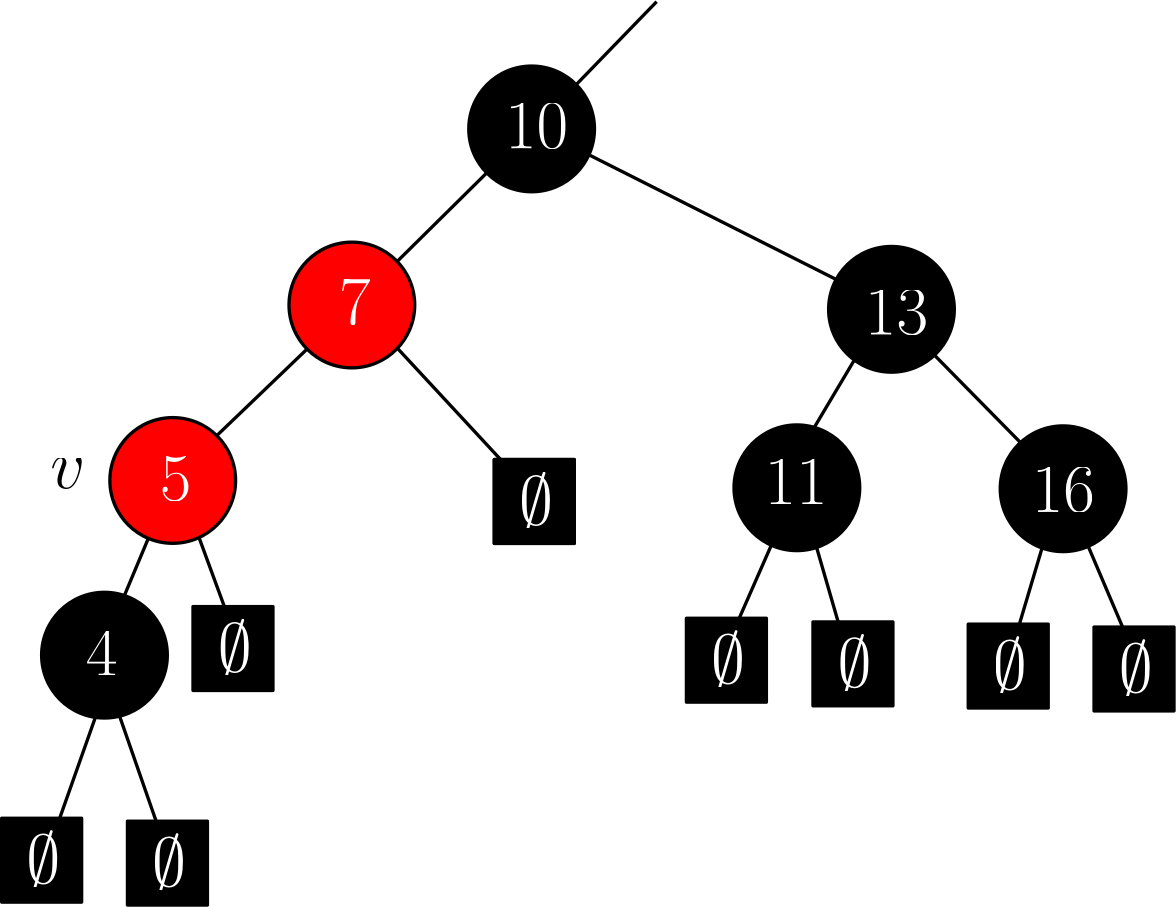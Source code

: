 <?xml version="1.0"?>
<!DOCTYPE ipe SYSTEM "ipe.dtd">
<ipe version="70218" creator="Ipe 7.2.25">
<info created="D:20220620084021" modified="D:20220620132522"/>
<ipestyle name="basic">
<symbol name="arrow/arc(spx)">
<path stroke="sym-stroke" fill="sym-stroke" pen="sym-pen">
0 0 m
-1 0.333 l
-1 -0.333 l
h
</path>
</symbol>
<symbol name="arrow/farc(spx)">
<path stroke="sym-stroke" fill="white" pen="sym-pen">
0 0 m
-1 0.333 l
-1 -0.333 l
h
</path>
</symbol>
<symbol name="arrow/ptarc(spx)">
<path stroke="sym-stroke" fill="sym-stroke" pen="sym-pen">
0 0 m
-1 0.333 l
-0.8 0 l
-1 -0.333 l
h
</path>
</symbol>
<symbol name="arrow/fptarc(spx)">
<path stroke="sym-stroke" fill="white" pen="sym-pen">
0 0 m
-1 0.333 l
-0.8 0 l
-1 -0.333 l
h
</path>
</symbol>
<symbol name="mark/circle(sx)" transformations="translations">
<path fill="sym-stroke">
0.6 0 0 0.6 0 0 e
0.4 0 0 0.4 0 0 e
</path>
</symbol>
<symbol name="mark/disk(sx)" transformations="translations">
<path fill="sym-stroke">
0.6 0 0 0.6 0 0 e
</path>
</symbol>
<symbol name="mark/fdisk(sfx)" transformations="translations">
<group>
<path fill="sym-fill">
0.5 0 0 0.5 0 0 e
</path>
<path fill="sym-stroke" fillrule="eofill">
0.6 0 0 0.6 0 0 e
0.4 0 0 0.4 0 0 e
</path>
</group>
</symbol>
<symbol name="mark/box(sx)" transformations="translations">
<path fill="sym-stroke" fillrule="eofill">
-0.6 -0.6 m
0.6 -0.6 l
0.6 0.6 l
-0.6 0.6 l
h
-0.4 -0.4 m
0.4 -0.4 l
0.4 0.4 l
-0.4 0.4 l
h
</path>
</symbol>
<symbol name="mark/square(sx)" transformations="translations">
<path fill="sym-stroke">
-0.6 -0.6 m
0.6 -0.6 l
0.6 0.6 l
-0.6 0.6 l
h
</path>
</symbol>
<symbol name="mark/fsquare(sfx)" transformations="translations">
<group>
<path fill="sym-fill">
-0.5 -0.5 m
0.5 -0.5 l
0.5 0.5 l
-0.5 0.5 l
h
</path>
<path fill="sym-stroke" fillrule="eofill">
-0.6 -0.6 m
0.6 -0.6 l
0.6 0.6 l
-0.6 0.6 l
h
-0.4 -0.4 m
0.4 -0.4 l
0.4 0.4 l
-0.4 0.4 l
h
</path>
</group>
</symbol>
<symbol name="mark/cross(sx)" transformations="translations">
<group>
<path fill="sym-stroke">
-0.43 -0.57 m
0.57 0.43 l
0.43 0.57 l
-0.57 -0.43 l
h
</path>
<path fill="sym-stroke">
-0.43 0.57 m
0.57 -0.43 l
0.43 -0.57 l
-0.57 0.43 l
h
</path>
</group>
</symbol>
<symbol name="arrow/fnormal(spx)">
<path stroke="sym-stroke" fill="white" pen="sym-pen">
0 0 m
-1 0.333 l
-1 -0.333 l
h
</path>
</symbol>
<symbol name="arrow/pointed(spx)">
<path stroke="sym-stroke" fill="sym-stroke" pen="sym-pen">
0 0 m
-1 0.333 l
-0.8 0 l
-1 -0.333 l
h
</path>
</symbol>
<symbol name="arrow/fpointed(spx)">
<path stroke="sym-stroke" fill="white" pen="sym-pen">
0 0 m
-1 0.333 l
-0.8 0 l
-1 -0.333 l
h
</path>
</symbol>
<symbol name="arrow/linear(spx)">
<path stroke="sym-stroke" pen="sym-pen">
-1 0.333 m
0 0 l
-1 -0.333 l
</path>
</symbol>
<symbol name="arrow/fdouble(spx)">
<path stroke="sym-stroke" fill="white" pen="sym-pen">
0 0 m
-1 0.333 l
-1 -0.333 l
h
-1 0 m
-2 0.333 l
-2 -0.333 l
h
</path>
</symbol>
<symbol name="arrow/double(spx)">
<path stroke="sym-stroke" fill="sym-stroke" pen="sym-pen">
0 0 m
-1 0.333 l
-1 -0.333 l
h
-1 0 m
-2 0.333 l
-2 -0.333 l
h
</path>
</symbol>
<symbol name="arrow/mid-normal(spx)">
<path stroke="sym-stroke" fill="sym-stroke" pen="sym-pen">
0.5 0 m
-0.5 0.333 l
-0.5 -0.333 l
h
</path>
</symbol>
<symbol name="arrow/mid-fnormal(spx)">
<path stroke="sym-stroke" fill="white" pen="sym-pen">
0.5 0 m
-0.5 0.333 l
-0.5 -0.333 l
h
</path>
</symbol>
<symbol name="arrow/mid-pointed(spx)">
<path stroke="sym-stroke" fill="sym-stroke" pen="sym-pen">
0.5 0 m
-0.5 0.333 l
-0.3 0 l
-0.5 -0.333 l
h
</path>
</symbol>
<symbol name="arrow/mid-fpointed(spx)">
<path stroke="sym-stroke" fill="white" pen="sym-pen">
0.5 0 m
-0.5 0.333 l
-0.3 0 l
-0.5 -0.333 l
h
</path>
</symbol>
<symbol name="arrow/mid-double(spx)">
<path stroke="sym-stroke" fill="sym-stroke" pen="sym-pen">
1 0 m
0 0.333 l
0 -0.333 l
h
0 0 m
-1 0.333 l
-1 -0.333 l
h
</path>
</symbol>
<symbol name="arrow/mid-fdouble(spx)">
<path stroke="sym-stroke" fill="white" pen="sym-pen">
1 0 m
0 0.333 l
0 -0.333 l
h
0 0 m
-1 0.333 l
-1 -0.333 l
h
</path>
</symbol>
<anglesize name="22.5 deg" value="22.5"/>
<anglesize name="30 deg" value="30"/>
<anglesize name="45 deg" value="45"/>
<anglesize name="60 deg" value="60"/>
<anglesize name="90 deg" value="90"/>
<arrowsize name="large" value="10"/>
<arrowsize name="small" value="5"/>
<arrowsize name="tiny" value="3"/>
<color name="blue" value="0 0 1"/>
<color name="brown" value="0.647 0.165 0.165"/>
<color name="darkblue" value="0 0 0.545"/>
<color name="darkcyan" value="0 0.545 0.545"/>
<color name="darkgray" value="0.663"/>
<color name="darkgreen" value="0 0.392 0"/>
<color name="darkmagenta" value="0.545 0 0.545"/>
<color name="darkorange" value="1 0.549 0"/>
<color name="darkred" value="0.545 0 0"/>
<color name="gold" value="1 0.843 0"/>
<color name="gray" value="0.745"/>
<color name="green" value="0 1 0"/>
<color name="lightblue" value="0.678 0.847 0.902"/>
<color name="lightcyan" value="0.878 1 1"/>
<color name="lightgray" value="0.827"/>
<color name="lightgreen" value="0.565 0.933 0.565"/>
<color name="lightyellow" value="1 1 0.878"/>
<color name="navy" value="0 0 0.502"/>
<color name="orange" value="1 0.647 0"/>
<color name="pink" value="1 0.753 0.796"/>
<color name="purple" value="0.627 0.125 0.941"/>
<color name="red" value="1 0 0"/>
<color name="seagreen" value="0.18 0.545 0.341"/>
<color name="turquoise" value="0.251 0.878 0.816"/>
<color name="violet" value="0.933 0.51 0.933"/>
<color name="yellow" value="1 1 0"/>
<dashstyle name="dash dot dotted" value="[4 2 1 2 1 2] 0"/>
<dashstyle name="dash dotted" value="[4 2 1 2] 0"/>
<dashstyle name="dashed" value="[4] 0"/>
<dashstyle name="dotted" value="[1 3] 0"/>
<gridsize name="10 pts (~3.5 mm)" value="10"/>
<gridsize name="14 pts (~5 mm)" value="14"/>
<gridsize name="16 pts (~6 mm)" value="16"/>
<gridsize name="20 pts (~7 mm)" value="20"/>
<gridsize name="28 pts (~10 mm)" value="28"/>
<gridsize name="32 pts (~12 mm)" value="32"/>
<gridsize name="4 pts" value="4"/>
<gridsize name="56 pts (~20 mm)" value="56"/>
<gridsize name="8 pts (~3 mm)" value="8"/>
<opacity name="10%" value="0.1"/>
<opacity name="30%" value="0.3"/>
<opacity name="50%" value="0.5"/>
<opacity name="75%" value="0.75"/>
<pen name="fat" value="1.2"/>
<pen name="heavier" value="0.8"/>
<pen name="ultrafat" value="2"/>
<symbolsize name="large" value="5"/>
<symbolsize name="small" value="2"/>
<symbolsize name="tiny" value="1.1"/>
<textsize name="Huge" value="\Huge"/>
<textsize name="LARGE" value="\LARGE"/>
<textsize name="Large" value="\Large"/>
<textsize name="footnote" value="\footnotesize"/>
<textsize name="huge" value="\huge"/>
<textsize name="large" value="\large"/>
<textsize name="script" value="\scriptsize"/>
<textsize name="small" value="\small"/>
<textsize name="tiny" value="\tiny"/>
<textstyle name="center" begin="\begin{center}" end="\end{center}"/>
<textstyle name="item" begin="\begin{itemize}\item{}" end="\end{itemize}"/>
<textstyle name="itemize" begin="\begin{itemize}" end="\end{itemize}"/>
<tiling name="falling" angle="-60" step="4" width="1"/>
<tiling name="rising" angle="30" step="4" width="1"/>
</ipestyle>
<page>
<layer name="beta"/>
<layer name="alpha"/>
<view layers="beta alpha" active="beta"/>
<path layer="beta" stroke="black" pen="fat">
258.625 767.091 m
301.59 811.407 l
</path>
<path stroke="black" pen="fat">
128.014 640.679 m
102.738 580.297 l
</path>
<path stroke="black" pen="fat">
128.716 640.679 m
150.482 581.351 l
</path>
<path matrix="1 0 0 1 -149.972 -72.6892" stroke="black" pen="fat">
254.043 639.275 m
231.575 575.734 l
</path>
<path matrix="1 0 0 1 -149.972 -72.6892" stroke="black" pen="fat">
254.043 638.923 m
276.51 574.33 l
</path>
<path stroke="black" pen="fat">
351.987 636.466 m
325.307 575.734 l
</path>
<path stroke="black" pen="fat">
352.338 638.572 m
371.646 571.872 l
</path>
<path stroke="black" pen="fat">
447.122 637.519 m
427.814 572.574 l
</path>
<path stroke="black" pen="fat">
446.771 639.275 m
475.909 570.819 l
</path>
<path stroke="0" pen="fat">
257.553 766.707 m
193.661 703.517 l
125.557 638.221 l
</path>
<path stroke="0" pen="fat">
192.608 703.517 m
255.447 635.764 l
</path>
<path stroke="0" pen="fat">
259.308 765.303 m
384.635 702.113 l
</path>
<path stroke="0" pen="fat">
384.284 701.762 m
345.668 636.817 l
</path>
<path stroke="0" pen="fat">
383.231 702.815 m
449.931 635.062 l
</path>
<path matrix="1 0 0 1 -16.6103 -128.958" stroke="black" fill="red" pen="fat">
22.6274 0 0 22.6274 144 768 e
</path>
<path matrix="1 0 0 1 112.594 -2.40304" stroke="black" fill="black" pen="fat">
22.6274 0 0 22.6274 144 768 e
</path>
<path matrix="1 0 0 1 -41.1843 -191.852" stroke="black" fill="black" pen="fat">
22.6274 0 0 22.6274 144 768 e
</path>
<path matrix="1 0 0 1 47.8767 -65.7928" stroke="black" fill="red" pen="fat">
22.6274 0 0 22.6274 144 768 e
</path>
<path matrix="1 0 0 1 242.133 -67.3476" stroke="black" fill="black" pen="fat">
22.6274 0 0 22.6274 144 768 e
</path>
<path matrix="1 0 0 1 208.08 -131.591" stroke="black" fill="black" pen="fat">
22.6274 0 0 22.6274 144 768 e
</path>
<path matrix="1 0 0 1 303.918 -131.942" stroke="black" fill="black" pen="fat">
22.6274 0 0 22.6274 144 768 e
</path>
<path matrix="1 0 0 1 178.68 51.5312" stroke="black" fill="black" pen="fat">
64.4734 595.042 m
64.4734 564.851 l
93.2598 564.851 l
93.2598 595.042 l
h
</path>
<text matrix="1 0 0 1 133.043 144.912" transformations="translations" pos="118.887 478.492" stroke="white" type="label" width="12.394" height="18.597" depth="1.37" valign="baseline" size="Huge" style="math">\emptyset</text>
<path matrix="1 0 0 1 70.211 -1.40414" stroke="black" fill="black" pen="fat">
64.4734 595.042 m
64.4734 564.851 l
93.2598 564.851 l
93.2598 595.042 l
h
</path>
<text matrix="1 0 0 1 24.574 91.9763" transformations="translations" pos="118.887 478.492" stroke="white" type="label" width="12.394" height="18.597" depth="1.37" valign="baseline" size="Huge" style="math">\emptyset </text>
<path matrix="1 0 0 1 1.33185 -77.6037" stroke="black" fill="black" pen="fat">
64.4734 595.042 m
64.4734 564.851 l
93.2598 564.851 l
93.2598 595.042 l
h
</path>
<text matrix="1 0 0 1 -44.3051 15.7766" transformations="translations" pos="118.887 478.492" stroke="white" type="label" width="12.394" height="18.597" depth="1.37" valign="baseline" size="Huge" style="math">\emptyset </text>
<path matrix="1 0 0 1 46.6179 -78.6568" stroke="black" fill="black" pen="fat">
64.4734 595.042 m
64.4734 564.851 l
93.2598 564.851 l
93.2598 595.042 l
h
</path>
<text matrix="1 0 0 1 0.980853 14.7236" transformations="translations" pos="118.887 478.492" stroke="white" type="label" width="12.394" height="18.597" depth="1.37" valign="baseline" size="Huge" style="math">\emptyset </text>
<path matrix="1 0 0 1 247.844 -5.61665" stroke="black" fill="black" pen="fat">
64.4734 595.042 m
64.4734 564.851 l
93.2598 564.851 l
93.2598 595.042 l
h
</path>
<text matrix="1 0 0 1 202.207 87.7637" transformations="translations" pos="118.887 478.492" stroke="white" type="label" width="12.394" height="18.597" depth="1.37" valign="baseline" size="Huge" style="math">\emptyset</text>
<path matrix="1 0 0 1 293.4 -6.93996" stroke="black" fill="black" pen="fat">
64.4734 595.042 m
64.4734 564.851 l
93.2598 564.851 l
93.2598 595.042 l
h
</path>
<text matrix="1 0 0 1 247.763 86.4405" transformations="translations" pos="118.887 478.492" stroke="white" type="label" width="12.394" height="18.597" depth="1.37" valign="baseline" size="Huge" style="math">\emptyset </text>
<path matrix="1 0 0 1 349.299 -7.72298" stroke="black" fill="black" pen="fat">
64.4734 595.042 m
64.4734 564.851 l
93.2598 564.851 l
93.2598 595.042 l
h
</path>
<text matrix="1 0 0 1 303.662 85.6574" transformations="translations" pos="118.887 478.492" stroke="white" type="label" width="12.394" height="18.597" depth="1.37" valign="baseline" size="Huge" style="math">\emptyset</text>
<path matrix="1 0 0 1 394.585 -8.77606" stroke="black" fill="black" pen="fat">
64.4734 595.042 m
64.4734 564.851 l
93.2598 564.851 l
93.2598 595.042 l
h
</path>
<text matrix="1 0 0 1 348.948 84.6044" transformations="translations" pos="118.887 478.492" stroke="white" type="label" width="12.394" height="18.597" depth="1.37" valign="baseline" size="Huge" style="math">\emptyset </text>
<text matrix="1 0 0 1 185.006 262.94" transformations="translations" pos="62.016 495.693" stroke="white" type="label" width="22.736" height="15.978" depth="0" valign="baseline" size="Huge">10</text>
<text matrix="1 0 0 1 60.7165 136.033" transformations="translations" pos="62.016 495.693" stroke="white" type="label" width="11.368" height="15.978" depth="0" valign="baseline" size="Huge">5</text>
<text matrix="1 0 0 1 34.0361 73.1391" transformations="translations" pos="62.016 495.693" stroke="white" type="label" width="11.368" height="15.978" depth="0" valign="baseline" size="Huge">4</text>
<text matrix="1 0 0 1 125.204 199.549" transformations="translations" pos="62.016 495.693" stroke="white" type="label" width="11.368" height="15.978" depth="0" valign="baseline" size="Huge">7</text>
<text matrix="1 0 0 1 314.544 195.888" transformations="translations" pos="62.016 495.693" stroke="white" type="label" width="22.736" height="15.978" depth="0" valign="baseline" size="Huge">13</text>
<text matrix="1 0 0 1 278.386 134.805" transformations="translations" pos="62.016 495.693" stroke="white" type="label" width="22.736" height="15.978" depth="0" valign="baseline" size="Huge">11</text>
<text matrix="1 0 0 1 374.575 131.996" transformations="translations" pos="62.016 495.693" stroke="white" type="label" width="22.736" height="15.978" depth="0" valign="baseline" size="Huge">16</text>
<text matrix="1 0 0 1 20.5368 -25.6709" transformations="translations" pos="62.7153 661.975" stroke="black" type="label" width="12.623" height="10.672" depth="0" valign="baseline" size="Huge" style="math">v</text>
<path matrix="1 0 0 1 178.68 51.5312" stroke="black" fill="black" pen="fat">
64.4734 595.042 m
64.4734 564.851 l
93.2598 564.851 l
93.2598 595.042 l
h
</path>
<text matrix="1 0 0 1 133.043 144.912" transformations="translations" pos="118.887 478.492" stroke="white" type="label" width="12.394" height="18.597" depth="1.37" valign="baseline" size="Huge" style="math">\emptyset</text>
</page>
</ipe>
